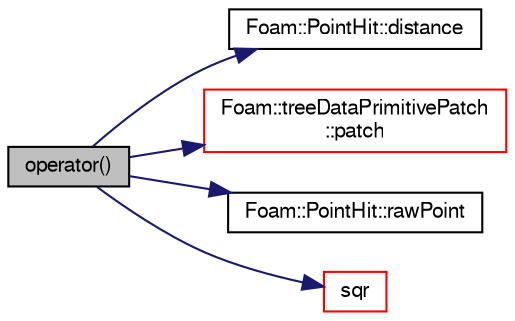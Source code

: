 digraph "operator()"
{
  bgcolor="transparent";
  edge [fontname="FreeSans",fontsize="10",labelfontname="FreeSans",labelfontsize="10"];
  node [fontname="FreeSans",fontsize="10",shape=record];
  rankdir="LR";
  Node6 [label="operator()",height=0.2,width=0.4,color="black", fillcolor="grey75", style="filled", fontcolor="black"];
  Node6 -> Node7 [color="midnightblue",fontsize="10",style="solid",fontname="FreeSans"];
  Node7 [label="Foam::PointHit::distance",height=0.2,width=0.4,color="black",URL="$a27558.html#a288a3ea8e3ee215a5e12afc1002ed4e6",tooltip="Return distance to hit. "];
  Node6 -> Node8 [color="midnightblue",fontsize="10",style="solid",fontname="FreeSans"];
  Node8 [label="Foam::treeDataPrimitivePatch\l::patch",height=0.2,width=0.4,color="red",URL="$a25066.html#a445b445c8434f2f6289951d9e44bd631",tooltip="Return access to the underlying patch. "];
  Node6 -> Node79 [color="midnightblue",fontsize="10",style="solid",fontname="FreeSans"];
  Node79 [label="Foam::PointHit::rawPoint",height=0.2,width=0.4,color="black",URL="$a27558.html#a479a270e3db1518fd61b8a756455786b",tooltip="Return point with no checking. "];
  Node6 -> Node80 [color="midnightblue",fontsize="10",style="solid",fontname="FreeSans"];
  Node80 [label="sqr",height=0.2,width=0.4,color="red",URL="$a12539.html#a557bbac590ed5ce51116be69fe4faa96"];
}
